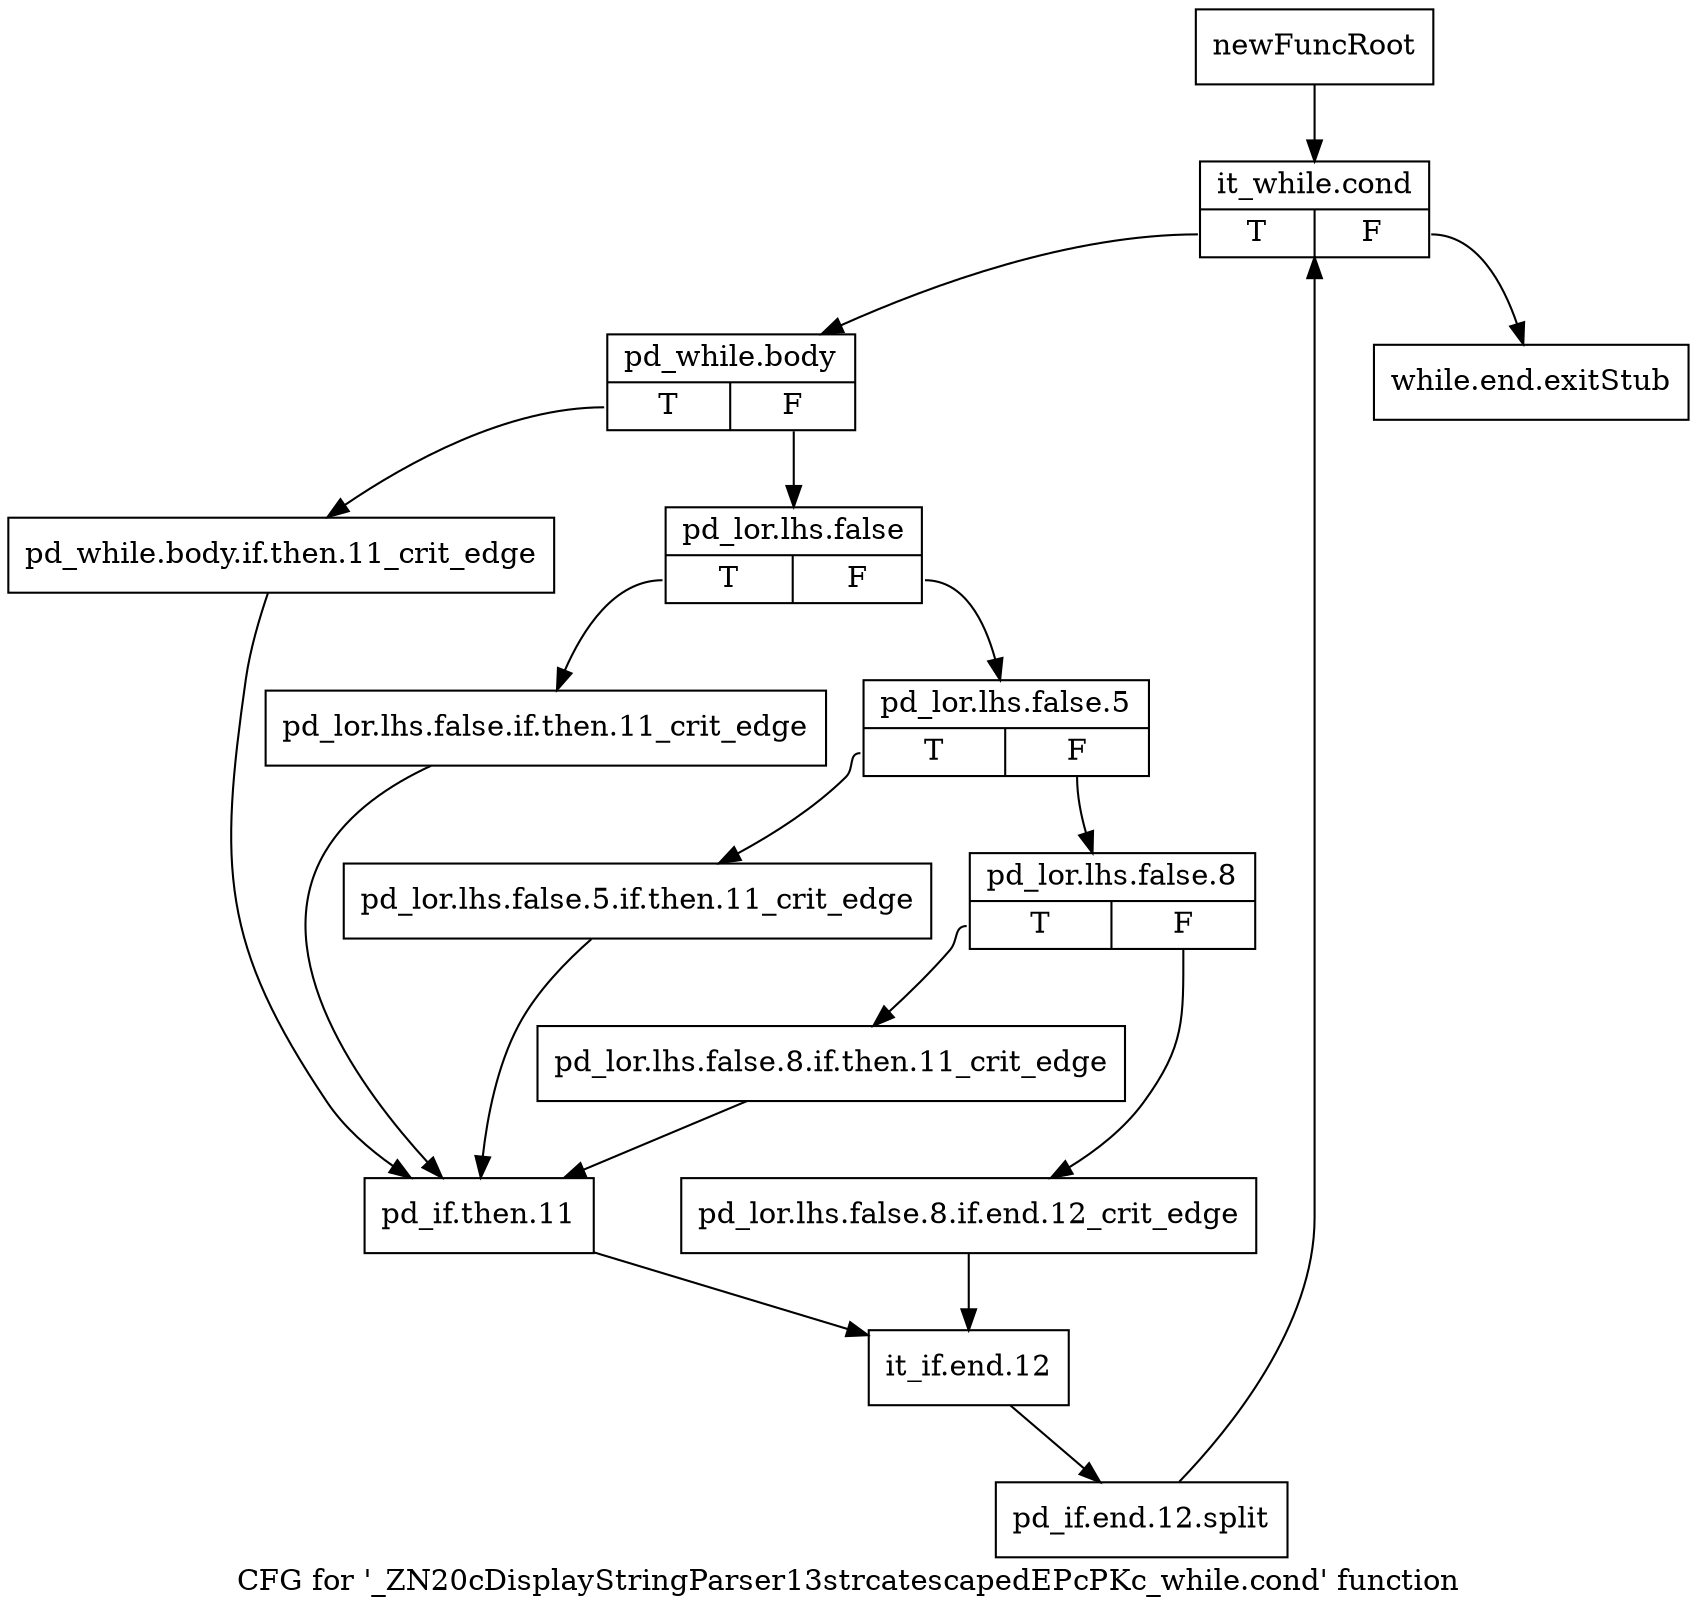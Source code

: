 digraph "CFG for '_ZN20cDisplayStringParser13strcatescapedEPcPKc_while.cond' function" {
	label="CFG for '_ZN20cDisplayStringParser13strcatescapedEPcPKc_while.cond' function";

	Node0x21d9b30 [shape=record,label="{newFuncRoot}"];
	Node0x21d9b30 -> Node0x21d9bd0;
	Node0x21d9b80 [shape=record,label="{while.end.exitStub}"];
	Node0x21d9bd0 [shape=record,label="{it_while.cond|{<s0>T|<s1>F}}"];
	Node0x21d9bd0:s0 -> Node0x21d9c20;
	Node0x21d9bd0:s1 -> Node0x21d9b80;
	Node0x21d9c20 [shape=record,label="{pd_while.body|{<s0>T|<s1>F}}"];
	Node0x21d9c20:s0 -> Node0x21d9ea0;
	Node0x21d9c20:s1 -> Node0x21d9c70;
	Node0x21d9c70 [shape=record,label="{pd_lor.lhs.false|{<s0>T|<s1>F}}"];
	Node0x21d9c70:s0 -> Node0x21d9e50;
	Node0x21d9c70:s1 -> Node0x21d9cc0;
	Node0x21d9cc0 [shape=record,label="{pd_lor.lhs.false.5|{<s0>T|<s1>F}}"];
	Node0x21d9cc0:s0 -> Node0x21d9e00;
	Node0x21d9cc0:s1 -> Node0x21d9d10;
	Node0x21d9d10 [shape=record,label="{pd_lor.lhs.false.8|{<s0>T|<s1>F}}"];
	Node0x21d9d10:s0 -> Node0x21d9db0;
	Node0x21d9d10:s1 -> Node0x21d9d60;
	Node0x21d9d60 [shape=record,label="{pd_lor.lhs.false.8.if.end.12_crit_edge}"];
	Node0x21d9d60 -> Node0x21d9f40;
	Node0x21d9db0 [shape=record,label="{pd_lor.lhs.false.8.if.then.11_crit_edge}"];
	Node0x21d9db0 -> Node0x21d9ef0;
	Node0x21d9e00 [shape=record,label="{pd_lor.lhs.false.5.if.then.11_crit_edge}"];
	Node0x21d9e00 -> Node0x21d9ef0;
	Node0x21d9e50 [shape=record,label="{pd_lor.lhs.false.if.then.11_crit_edge}"];
	Node0x21d9e50 -> Node0x21d9ef0;
	Node0x21d9ea0 [shape=record,label="{pd_while.body.if.then.11_crit_edge}"];
	Node0x21d9ea0 -> Node0x21d9ef0;
	Node0x21d9ef0 [shape=record,label="{pd_if.then.11}"];
	Node0x21d9ef0 -> Node0x21d9f40;
	Node0x21d9f40 [shape=record,label="{it_if.end.12}"];
	Node0x21d9f40 -> Node0x45b7c20;
	Node0x45b7c20 [shape=record,label="{pd_if.end.12.split}"];
	Node0x45b7c20 -> Node0x21d9bd0;
}
